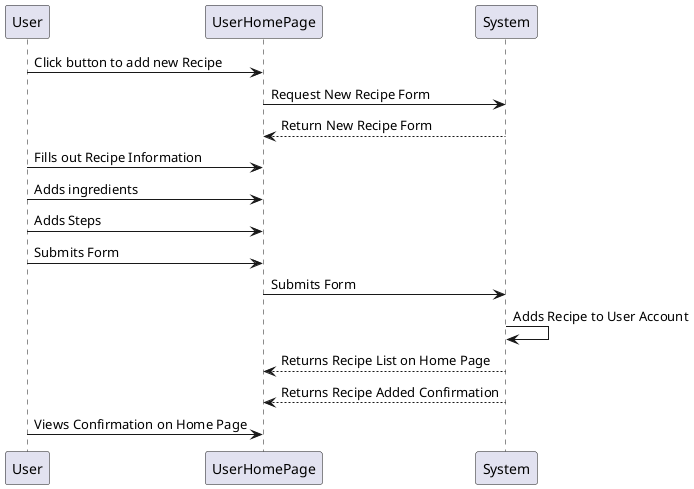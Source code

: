 @startuml
       User -> UserHomePage: Click button to add new Recipe
       UserHomePage -> System: Request New Recipe Form
       System --> UserHomePage: Return New Recipe Form

       User -> UserHomePage: Fills out Recipe Information
       User -> UserHomePage: Adds ingredients
       User -> UserHomePage: Adds Steps
       User -> UserHomePage: Submits Form
       UserHomePage -> System: Submits Form

       System -> System: Adds Recipe to User Account
       System --> UserHomePage: Returns Recipe List on Home Page
       System --> UserHomePage: Returns Recipe Added Confirmation
       User -> UserHomePage: Views Confirmation on Home Page

       @enduml